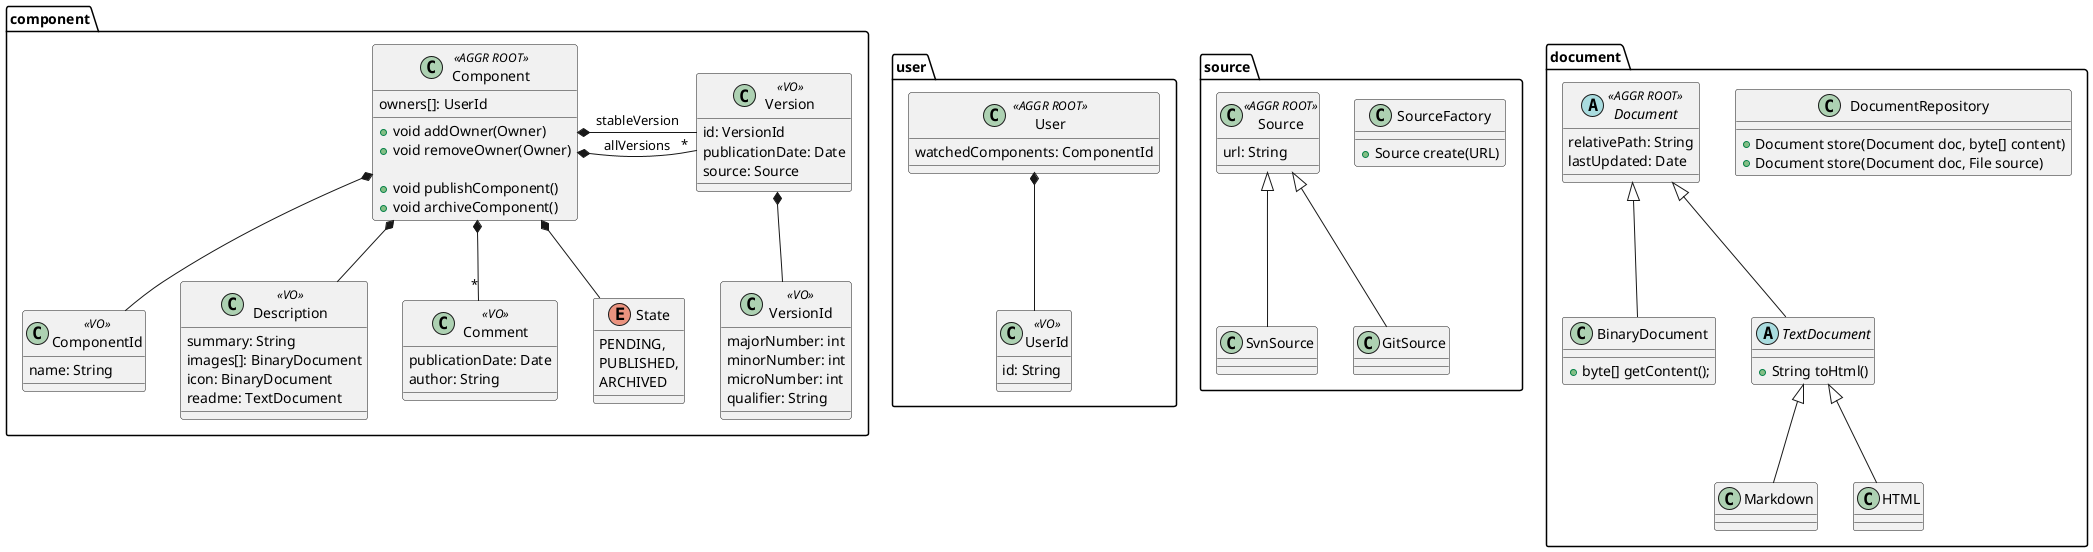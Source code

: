 @startuml

package user {
    class User << AGGR ROOT >> {
        watchedComponents: ComponentId
    }

    class UserId << VO >> {
        id: String
    }

    User *-- UserId
}

package source {
    class SourceFactory {
        +Source create(URL)
    }

    class Source << AGGR ROOT >> {
        url: String
    }

    class SvnSource extends Source {
    }

    class GitSource extends Source {
    }
}

package document {
    class DocumentRepository {
        +Document store(Document doc, byte[] content)
        +Document store(Document doc, File source)
    }

    abstract class Document << AGGR ROOT >> {
        relativePath: String
        lastUpdated: Date
    }

    class BinaryDocument extends Document {
        +byte[] getContent();
    }

    abstract class TextDocument extends Document {
        +String toHtml()
    }

    class Markdown extends TextDocument {
    }

    class HTML extends TextDocument {
    }
}

package component {
    class Component << AGGR ROOT >> {
        owners[]: UserId

        +void addOwner(Owner)
        +void removeOwner(Owner)

        +void publishComponent()
        +void archiveComponent()
    }

    class ComponentId << VO >> {
        name: String
    }

    class Version << VO >> {
        id: VersionId
        publicationDate: Date
        source: Source
    }

    class VersionId << VO >> {
         majorNumber: int
         minorNumber: int
         microNumber: int
         qualifier: String
     }

    class Description << VO >> {
        summary: String
        images[]: BinaryDocument
        icon: BinaryDocument
        readme: TextDocument
    }

    class Comment << VO >> {
        publicationDate: Date
        author: String
    }

    enum State {
        PENDING,
        PUBLISHED,
        ARCHIVED
    }

    Component *-- ComponentId
    Component *-- State
    Component *-- "*"Comment
    Component *-- Description
    Component *-r- Version : stableVersion
    Component *-r- "*"Version : allVersions
    Version *-- VersionId
}

@enduml
